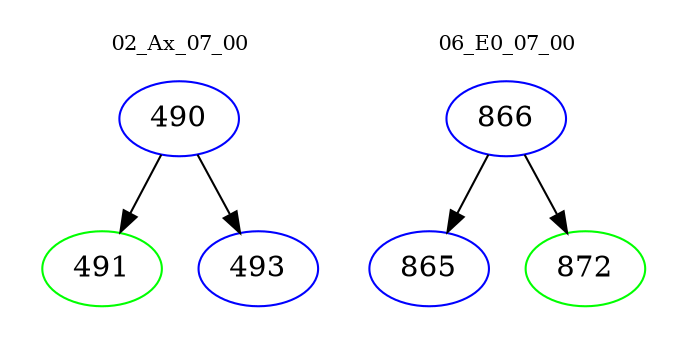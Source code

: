 digraph{
subgraph cluster_0 {
color = white
label = "02_Ax_07_00";
fontsize=10;
T0_490 [label="490", color="blue"]
T0_490 -> T0_491 [color="black"]
T0_491 [label="491", color="green"]
T0_490 -> T0_493 [color="black"]
T0_493 [label="493", color="blue"]
}
subgraph cluster_1 {
color = white
label = "06_E0_07_00";
fontsize=10;
T1_866 [label="866", color="blue"]
T1_866 -> T1_865 [color="black"]
T1_865 [label="865", color="blue"]
T1_866 -> T1_872 [color="black"]
T1_872 [label="872", color="green"]
}
}
